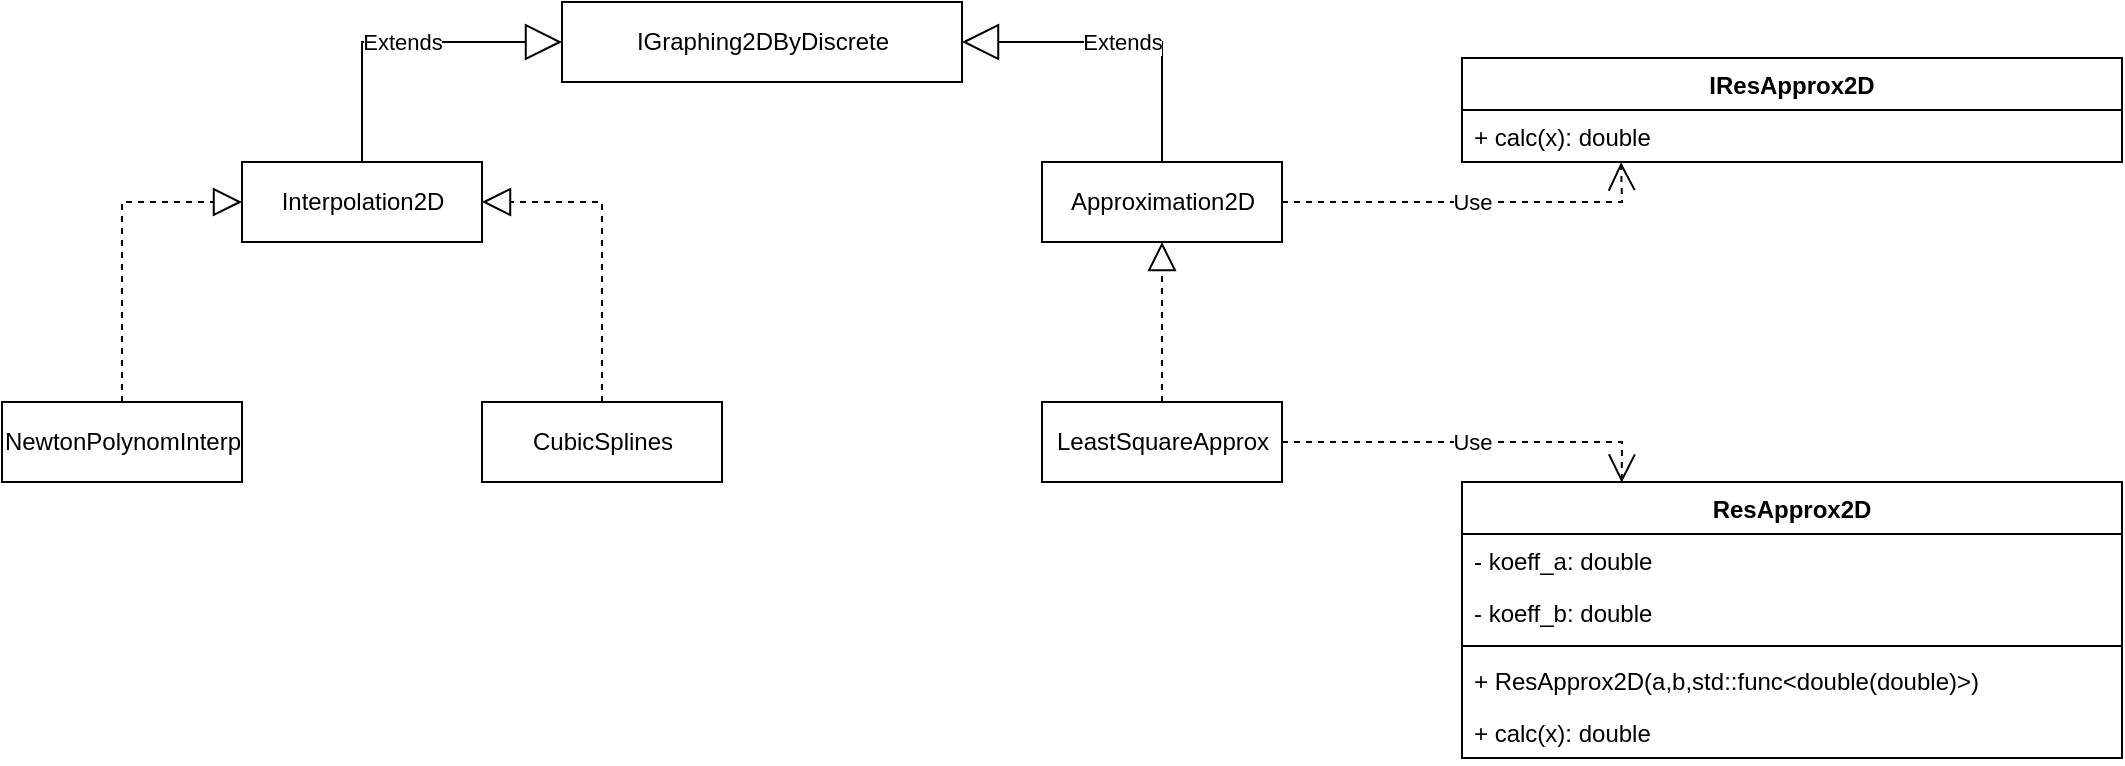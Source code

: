 <mxfile version="20.8.23" type="github">
  <diagram id="C5RBs43oDa-KdzZeNtuy" name="Page-1">
    <mxGraphModel dx="1302" dy="632" grid="1" gridSize="10" guides="1" tooltips="1" connect="1" arrows="1" fold="1" page="1" pageScale="1" pageWidth="827" pageHeight="1169" math="0" shadow="0">
      <root>
        <mxCell id="WIyWlLk6GJQsqaUBKTNV-0" />
        <mxCell id="WIyWlLk6GJQsqaUBKTNV-1" parent="WIyWlLk6GJQsqaUBKTNV-0" />
        <mxCell id="jTylTPD2Qd7z4z5_rkoI-4" value="IGraphing2DByDiscrete" style="html=1;" parent="WIyWlLk6GJQsqaUBKTNV-1" vertex="1">
          <mxGeometry x="310" y="360" width="200" height="40" as="geometry" />
        </mxCell>
        <mxCell id="jTylTPD2Qd7z4z5_rkoI-5" value="Interpolation2D" style="html=1;" parent="WIyWlLk6GJQsqaUBKTNV-1" vertex="1">
          <mxGeometry x="150" y="440" width="120" height="40" as="geometry" />
        </mxCell>
        <mxCell id="jTylTPD2Qd7z4z5_rkoI-6" value="Approximation2D" style="html=1;" parent="WIyWlLk6GJQsqaUBKTNV-1" vertex="1">
          <mxGeometry x="550" y="440" width="120" height="40" as="geometry" />
        </mxCell>
        <mxCell id="jTylTPD2Qd7z4z5_rkoI-7" value="" style="endArrow=block;dashed=1;endFill=0;endSize=12;html=1;rounded=0;entryX=0;entryY=0.5;entryDx=0;entryDy=0;exitX=0.5;exitY=0;exitDx=0;exitDy=0;" parent="WIyWlLk6GJQsqaUBKTNV-1" source="jTylTPD2Qd7z4z5_rkoI-10" target="jTylTPD2Qd7z4z5_rkoI-5" edge="1">
          <mxGeometry width="160" relative="1" as="geometry">
            <mxPoint x="240" y="620" as="sourcePoint" />
            <mxPoint x="400" y="620" as="targetPoint" />
            <Array as="points">
              <mxPoint x="90" y="460" />
            </Array>
          </mxGeometry>
        </mxCell>
        <mxCell id="jTylTPD2Qd7z4z5_rkoI-10" value="NewtonPolynomInterp" style="html=1;" parent="WIyWlLk6GJQsqaUBKTNV-1" vertex="1">
          <mxGeometry x="30" y="560" width="120" height="40" as="geometry" />
        </mxCell>
        <mxCell id="jTylTPD2Qd7z4z5_rkoI-11" value="Extends" style="endArrow=block;endSize=16;endFill=0;html=1;rounded=0;entryX=0;entryY=0.5;entryDx=0;entryDy=0;exitX=0.5;exitY=0;exitDx=0;exitDy=0;" parent="WIyWlLk6GJQsqaUBKTNV-1" source="jTylTPD2Qd7z4z5_rkoI-5" target="jTylTPD2Qd7z4z5_rkoI-4" edge="1">
          <mxGeometry width="160" relative="1" as="geometry">
            <mxPoint x="340" y="630" as="sourcePoint" />
            <mxPoint x="500" y="630" as="targetPoint" />
            <Array as="points">
              <mxPoint x="210" y="380" />
            </Array>
          </mxGeometry>
        </mxCell>
        <mxCell id="jTylTPD2Qd7z4z5_rkoI-12" value="Extends" style="endArrow=block;endSize=16;endFill=0;html=1;rounded=0;entryX=1;entryY=0.5;entryDx=0;entryDy=0;exitX=0.5;exitY=0;exitDx=0;exitDy=0;" parent="WIyWlLk6GJQsqaUBKTNV-1" source="jTylTPD2Qd7z4z5_rkoI-6" target="jTylTPD2Qd7z4z5_rkoI-4" edge="1">
          <mxGeometry width="160" relative="1" as="geometry">
            <mxPoint x="225" y="450" as="sourcePoint" />
            <mxPoint x="320" y="390" as="targetPoint" />
            <Array as="points">
              <mxPoint x="610" y="380" />
            </Array>
          </mxGeometry>
        </mxCell>
        <mxCell id="jTylTPD2Qd7z4z5_rkoI-13" value="CubicSplines" style="html=1;" parent="WIyWlLk6GJQsqaUBKTNV-1" vertex="1">
          <mxGeometry x="270" y="560" width="120" height="40" as="geometry" />
        </mxCell>
        <mxCell id="jTylTPD2Qd7z4z5_rkoI-14" value="LeastSquareApprox" style="html=1;" parent="WIyWlLk6GJQsqaUBKTNV-1" vertex="1">
          <mxGeometry x="550" y="560" width="120" height="40" as="geometry" />
        </mxCell>
        <mxCell id="jTylTPD2Qd7z4z5_rkoI-17" value="" style="endArrow=block;dashed=1;endFill=0;endSize=12;html=1;rounded=0;entryX=1;entryY=0.5;entryDx=0;entryDy=0;exitX=0.5;exitY=0;exitDx=0;exitDy=0;" parent="WIyWlLk6GJQsqaUBKTNV-1" source="jTylTPD2Qd7z4z5_rkoI-13" target="jTylTPD2Qd7z4z5_rkoI-5" edge="1">
          <mxGeometry width="160" relative="1" as="geometry">
            <mxPoint x="360" y="730" as="sourcePoint" />
            <mxPoint x="520" y="730" as="targetPoint" />
            <Array as="points">
              <mxPoint x="330" y="460" />
            </Array>
          </mxGeometry>
        </mxCell>
        <mxCell id="jTylTPD2Qd7z4z5_rkoI-18" value="" style="endArrow=block;dashed=1;endFill=0;endSize=12;html=1;rounded=0;entryX=0.5;entryY=1;entryDx=0;entryDy=0;exitX=0.5;exitY=0;exitDx=0;exitDy=0;" parent="WIyWlLk6GJQsqaUBKTNV-1" source="jTylTPD2Qd7z4z5_rkoI-14" target="jTylTPD2Qd7z4z5_rkoI-6" edge="1">
          <mxGeometry width="160" relative="1" as="geometry">
            <mxPoint x="725" y="560" as="sourcePoint" />
            <mxPoint x="780" y="460" as="targetPoint" />
            <Array as="points" />
          </mxGeometry>
        </mxCell>
        <mxCell id="jTylTPD2Qd7z4z5_rkoI-20" value="ResApprox2D" style="swimlane;fontStyle=1;align=center;verticalAlign=top;childLayout=stackLayout;horizontal=1;startSize=26;horizontalStack=0;resizeParent=1;resizeParentMax=0;resizeLast=0;collapsible=1;marginBottom=0;" parent="WIyWlLk6GJQsqaUBKTNV-1" vertex="1">
          <mxGeometry x="760" y="600" width="330" height="138" as="geometry" />
        </mxCell>
        <mxCell id="jTylTPD2Qd7z4z5_rkoI-21" value="- koeff_a: double" style="text;strokeColor=none;fillColor=none;align=left;verticalAlign=top;spacingLeft=4;spacingRight=4;overflow=hidden;rotatable=0;points=[[0,0.5],[1,0.5]];portConstraint=eastwest;" parent="jTylTPD2Qd7z4z5_rkoI-20" vertex="1">
          <mxGeometry y="26" width="330" height="26" as="geometry" />
        </mxCell>
        <mxCell id="jTylTPD2Qd7z4z5_rkoI-24" value="- koeff_b: double" style="text;strokeColor=none;fillColor=none;align=left;verticalAlign=top;spacingLeft=4;spacingRight=4;overflow=hidden;rotatable=0;points=[[0,0.5],[1,0.5]];portConstraint=eastwest;" parent="jTylTPD2Qd7z4z5_rkoI-20" vertex="1">
          <mxGeometry y="52" width="330" height="26" as="geometry" />
        </mxCell>
        <mxCell id="jTylTPD2Qd7z4z5_rkoI-22" value="" style="line;strokeWidth=1;fillColor=none;align=left;verticalAlign=middle;spacingTop=-1;spacingLeft=3;spacingRight=3;rotatable=0;labelPosition=right;points=[];portConstraint=eastwest;strokeColor=inherit;" parent="jTylTPD2Qd7z4z5_rkoI-20" vertex="1">
          <mxGeometry y="78" width="330" height="8" as="geometry" />
        </mxCell>
        <mxCell id="jTylTPD2Qd7z4z5_rkoI-25" value="+ ResApprox2D(a,b,std::func&lt;double(double)&gt;)" style="text;strokeColor=none;fillColor=none;align=left;verticalAlign=top;spacingLeft=4;spacingRight=4;overflow=hidden;rotatable=0;points=[[0,0.5],[1,0.5]];portConstraint=eastwest;" parent="jTylTPD2Qd7z4z5_rkoI-20" vertex="1">
          <mxGeometry y="86" width="330" height="26" as="geometry" />
        </mxCell>
        <mxCell id="jTylTPD2Qd7z4z5_rkoI-26" value="+ calc(x): double" style="text;strokeColor=none;fillColor=none;align=left;verticalAlign=top;spacingLeft=4;spacingRight=4;overflow=hidden;rotatable=0;points=[[0,0.5],[1,0.5]];portConstraint=eastwest;" parent="jTylTPD2Qd7z4z5_rkoI-20" vertex="1">
          <mxGeometry y="112" width="330" height="26" as="geometry" />
        </mxCell>
        <mxCell id="1O6L1gfdgGQEbQw8-Bye-0" value="Use" style="endArrow=open;endSize=12;dashed=1;html=1;rounded=0;entryX=0.242;entryY=0.002;entryDx=0;entryDy=0;exitX=1;exitY=0.5;exitDx=0;exitDy=0;entryPerimeter=0;" edge="1" parent="WIyWlLk6GJQsqaUBKTNV-1" source="jTylTPD2Qd7z4z5_rkoI-14" target="jTylTPD2Qd7z4z5_rkoI-20">
          <mxGeometry width="160" relative="1" as="geometry">
            <mxPoint x="710" y="560" as="sourcePoint" />
            <mxPoint x="920" y="770" as="targetPoint" />
            <Array as="points">
              <mxPoint x="840" y="580" />
            </Array>
          </mxGeometry>
        </mxCell>
        <mxCell id="1O6L1gfdgGQEbQw8-Bye-1" value="IResApprox2D" style="swimlane;fontStyle=1;align=center;verticalAlign=top;childLayout=stackLayout;horizontal=1;startSize=26;horizontalStack=0;resizeParent=1;resizeParentMax=0;resizeLast=0;collapsible=1;marginBottom=0;" vertex="1" parent="WIyWlLk6GJQsqaUBKTNV-1">
          <mxGeometry x="760" y="388" width="330" height="52" as="geometry" />
        </mxCell>
        <mxCell id="1O6L1gfdgGQEbQw8-Bye-6" value="+ calc(x): double" style="text;strokeColor=none;fillColor=none;align=left;verticalAlign=top;spacingLeft=4;spacingRight=4;overflow=hidden;rotatable=0;points=[[0,0.5],[1,0.5]];portConstraint=eastwest;" vertex="1" parent="1O6L1gfdgGQEbQw8-Bye-1">
          <mxGeometry y="26" width="330" height="26" as="geometry" />
        </mxCell>
        <mxCell id="1O6L1gfdgGQEbQw8-Bye-8" value="Use" style="endArrow=open;endSize=12;dashed=1;html=1;rounded=0;entryX=0.241;entryY=1.004;entryDx=0;entryDy=0;exitX=1;exitY=0.5;exitDx=0;exitDy=0;entryPerimeter=0;" edge="1" parent="WIyWlLk6GJQsqaUBKTNV-1" source="jTylTPD2Qd7z4z5_rkoI-6" target="1O6L1gfdgGQEbQw8-Bye-6">
          <mxGeometry width="160" relative="1" as="geometry">
            <mxPoint x="945" y="610" as="sourcePoint" />
            <mxPoint x="680" y="590" as="targetPoint" />
            <Array as="points">
              <mxPoint x="840" y="460" />
            </Array>
          </mxGeometry>
        </mxCell>
      </root>
    </mxGraphModel>
  </diagram>
</mxfile>
